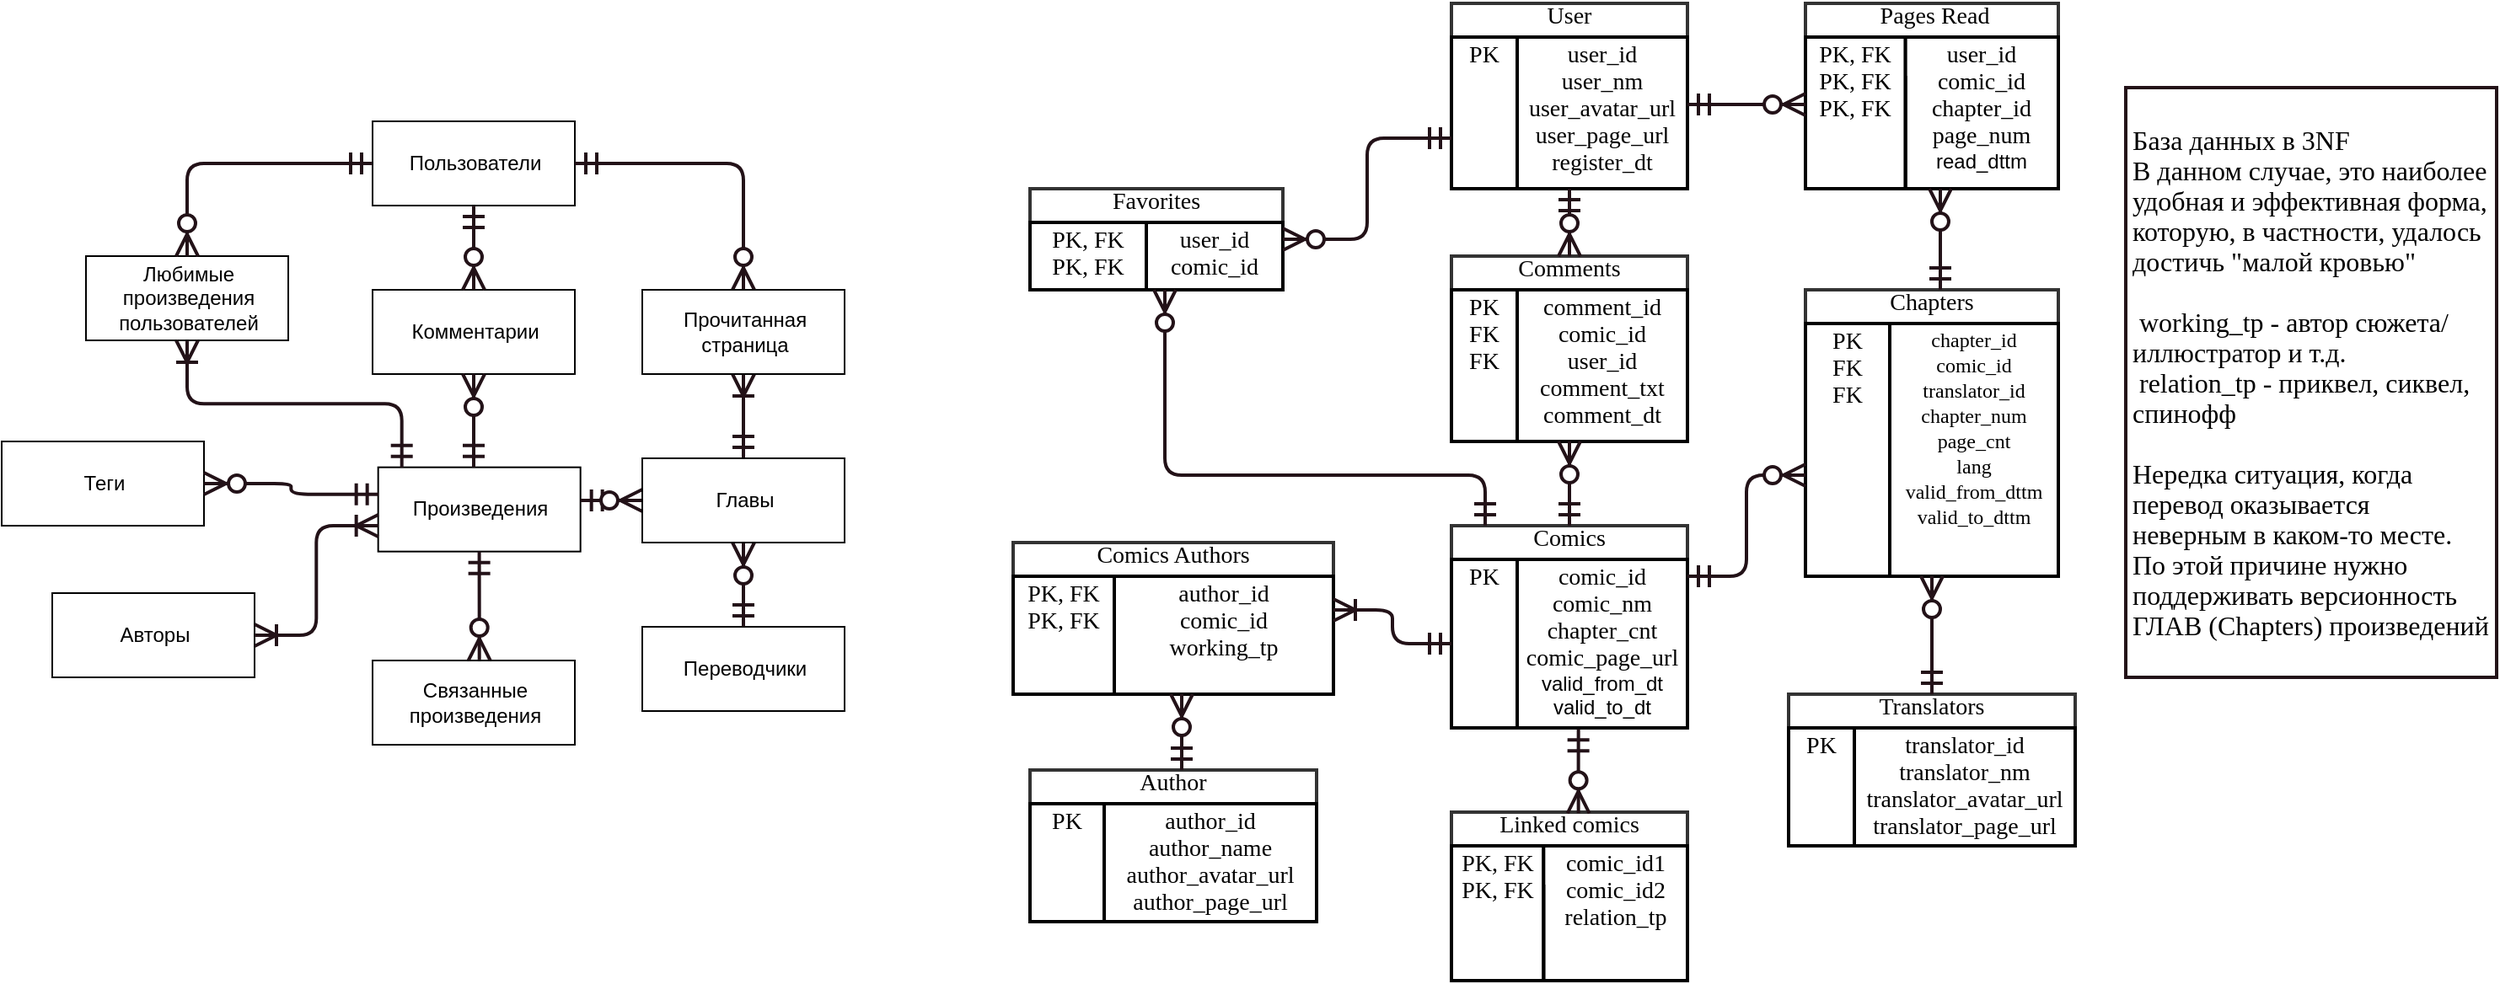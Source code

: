 <mxfile version="14.6.1" type="device"><diagram id="upO_5eK9MUuv22I4tNA9" name="Page-1"><mxGraphModel dx="1108" dy="593" grid="1" gridSize="10" guides="0" tooltips="1" connect="1" arrows="1" fold="1" page="1" pageScale="1" pageWidth="827" pageHeight="1169" background="#FFFFFF" math="0" shadow="0"><root><mxCell id="0"/><mxCell id="2" value="Layer 0" parent="0"/><mxCell id="3" value="&lt;div style='width: 113.0px;height:auto;word-break: break-word;'&gt;&lt;div align=&quot;center&quot;&gt;&lt;span style=&quot;font-size:12px;font-family:Arial;text-decoration:none; line-height: 0;&quot;&gt;&lt;span style=&quot;text-decoration:none; line-height: normal;&quot;&gt;Пользователи&lt;/span&gt;&lt;/span&gt;&lt;/div&gt;&lt;/div&gt;" style="shape=rect;shadow=0;strokeWidth=1;fillColor=#FFFFFF;strokeColor=#000000;opacity=100.0;html=1;nl2Br=0;verticalAlign=middle;align=center;spacingLeft=2.0;spacingRight=0;whiteSpace=wrap;gliffyId=0;" parent="2" vertex="1"><mxGeometry x="380" y="80" width="120" height="50" as="geometry"/></mxCell><mxCell id="4" value="&lt;div style='width: 113.0px;height:auto;word-break: break-word;'&gt;&lt;div align=&quot;center&quot;&gt;&lt;span style=&quot;font-size:12px;font-family:Arial;text-decoration:none; line-height: 0;&quot;&gt;&lt;span style=&quot;text-decoration:none; line-height: normal;&quot;&gt;Переводчики&lt;/span&gt;&lt;/span&gt;&lt;/div&gt;&lt;/div&gt;" style="shape=rect;shadow=0;strokeWidth=1;fillColor=#FFFFFF;strokeColor=#000000;opacity=100.0;html=1;nl2Br=0;verticalAlign=middle;align=center;spacingLeft=2.0;spacingRight=0;whiteSpace=wrap;gliffyId=2;" parent="2" vertex="1"><mxGeometry x="540" y="380" width="120" height="50" as="geometry"/></mxCell><mxCell id="5" value="&lt;div style='width: 113.0px;height:auto;word-break: break-word;'&gt;&lt;div align=&quot;center&quot;&gt;&lt;span style=&quot;font-size:12px;font-family:Arial;text-decoration:none; line-height: 0;&quot;&gt;&lt;span style=&quot;text-decoration:none; line-height: normal;&quot;&gt;Авторы&lt;/span&gt;&lt;/span&gt;&lt;/div&gt;&lt;/div&gt;" style="shape=rect;shadow=0;strokeWidth=1;fillColor=#FFFFFF;strokeColor=#000000;opacity=100.0;html=1;nl2Br=0;verticalAlign=middle;align=center;spacingLeft=2.0;spacingRight=0;whiteSpace=wrap;gliffyId=6;" parent="2" vertex="1"><mxGeometry x="190" y="360" width="120" height="50" as="geometry"/></mxCell><mxCell id="6" value="&lt;div style='width: 113.0px;height:auto;word-break: break-word;'&gt;&lt;div align=&quot;center&quot;&gt;&lt;span style=&quot;font-size:12px;font-family:Arial;text-decoration:none; line-height: 0;&quot;&gt;&lt;span style=&quot;text-decoration:none; line-height: normal;&quot;&gt;Произведения&lt;/span&gt;&lt;/span&gt;&lt;/div&gt;&lt;/div&gt;" style="shape=rect;shadow=0;strokeWidth=1;fillColor=#FFFFFF;strokeColor=#000000;opacity=100.0;html=1;nl2Br=0;verticalAlign=middle;align=center;spacingLeft=2.0;spacingRight=0;whiteSpace=wrap;gliffyId=8;" parent="2" vertex="1"><mxGeometry x="383.333" y="285.333" width="120" height="50" as="geometry"/></mxCell><mxCell id="7" value="&lt;div style='width: 113.0px;height:auto;word-break: break-word;'&gt;&lt;div align=&quot;center&quot;&gt;&lt;span style=&quot;font-size:12px;font-family:Arial;text-decoration:none; line-height: normal;&quot;&gt;Любимые произведения пользователей&lt;/span&gt;&lt;/div&gt;&lt;/div&gt;" style="shape=rect;shadow=0;strokeWidth=1;fillColor=#FFFFFF;strokeColor=#000000;opacity=100.0;html=1;nl2Br=0;verticalAlign=middle;align=center;spacingLeft=2.0;spacingRight=0;whiteSpace=wrap;gliffyId=15;" parent="2" vertex="1"><mxGeometry x="210" y="160" width="120" height="50" as="geometry"/></mxCell><mxCell id="8" style="shape=filledEdge;strokeWidth=2;strokeColor=#231218;fillColor=none;startArrow=ERmandOne;startFill=1;startSize=10;endArrow=ERzeroToMany;endFill=1;endSize=10;rounded=1;gliffyId=18;edgeStyle=orthogonalEdgeStyle;" parent="2" source="3" target="7" edge="1"><mxGeometry width="100" height="100" relative="1" as="geometry"><Array as="points"><mxPoint x="380" y="105"/><mxPoint x="270" y="105"/><mxPoint x="270" y="160"/></Array></mxGeometry></mxCell><mxCell id="9" style="shape=filledEdge;strokeWidth=2;strokeColor=#231218;fillColor=none;startArrow=ERmandOne;startFill=1;startSize=10;endArrow=ERoneToMany;endFill=1;endSize=10;rounded=1;gliffyId=19;edgeStyle=orthogonalEdgeStyle;" parent="2" source="6" target="7" edge="1"><mxGeometry width="100" height="100" relative="1" as="geometry"><Array as="points"><mxPoint x="397.333" y="285.333"/><mxPoint x="397.333" y="247.667"/><mxPoint x="270" y="247.667"/><mxPoint x="270" y="210"/></Array></mxGeometry></mxCell><mxCell id="10" style="shape=filledEdge;strokeWidth=2;strokeColor=#231218;fillColor=none;startArrow=ERoneToMany;startFill=1;startSize=10;endArrow=ERoneToMany;endFill=1;endSize=10;rounded=1;gliffyId=22;edgeStyle=orthogonalEdgeStyle;" parent="2" source="6" target="5" edge="1"><mxGeometry width="100" height="100" relative="1" as="geometry"><Array as="points"><mxPoint x="383.333" y="320"/><mxPoint x="346.667" y="320"/><mxPoint x="346.667" y="385"/><mxPoint x="310" y="385"/></Array></mxGeometry></mxCell><mxCell id="11" style="shape=filledEdge;strokeWidth=2;strokeColor=#231218;fillColor=none;startArrow=ERmandOne;startFill=1;startSize=10;endArrow=ERzeroToMany;endFill=1;endSize=10;rounded=1;gliffyId=23;edgeStyle=orthogonalEdgeStyle;" parent="2" source="4" target="46" edge="1"><mxGeometry width="100" height="100" relative="1" as="geometry"><Array as="points"><mxPoint x="600" y="380"/><mxPoint x="600" y="363.333"/><mxPoint x="600" y="346.667"/><mxPoint x="600" y="330"/></Array></mxGeometry></mxCell><mxCell id="12" value="&lt;div style='width: 113.0px;height:auto;word-break: break-word;'&gt;&lt;div align=&quot;center&quot;&gt;&lt;span style=&quot;font-size:12px;font-family:Arial;text-decoration:none; line-height: normal;&quot;&gt;Связанные произведения&lt;/span&gt;&lt;/div&gt;&lt;/div&gt;" style="shape=rect;shadow=0;strokeWidth=1;fillColor=#FFFFFF;strokeColor=#000000;opacity=100.0;html=1;nl2Br=0;verticalAlign=middle;align=center;spacingLeft=2.0;spacingRight=0;whiteSpace=wrap;gliffyId=27;" parent="2" vertex="1"><mxGeometry x="380" y="400" width="120" height="50" as="geometry"/></mxCell><mxCell id="13" style="shape=filledEdge;strokeWidth=2;strokeColor=#231218;fillColor=none;startArrow=ERmandOne;startFill=1;startSize=10;endArrow=ERzeroToMany;endFill=1;endSize=10;rounded=1;gliffyId=30;edgeStyle=orthogonalEdgeStyle;" parent="2" source="6" target="12" edge="1"><mxGeometry width="100" height="100" relative="1" as="geometry"><Array as="points"><mxPoint x="443.333" y="335.333"/><mxPoint x="443.333" y="356.918"/><mxPoint x="443.333" y="378.502"/><mxPoint x="443.333" y="400.086"/></Array></mxGeometry></mxCell><mxCell id="14" value="&lt;div style='width: 113.0px;height:auto;word-break: break-word;'&gt;&lt;div align=&quot;center&quot;&gt;&lt;span style=&quot;font-size:12px;font-family:Arial;text-decoration:none; line-height: normal;&quot;&gt;Комментарии&lt;/span&gt;&lt;/div&gt;&lt;/div&gt;" style="shape=rect;shadow=0;strokeWidth=1;fillColor=#FFFFFF;strokeColor=#000000;opacity=100.0;html=1;nl2Br=0;verticalAlign=middle;align=center;spacingLeft=2.0;spacingRight=0;whiteSpace=wrap;gliffyId=31;" parent="2" vertex="1"><mxGeometry x="380" y="180" width="120" height="50" as="geometry"/></mxCell><mxCell id="15" style="shape=filledEdge;strokeWidth=2;strokeColor=#231218;fillColor=none;startArrow=ERmandOne;startFill=1;startSize=10;endArrow=ERzeroToMany;endFill=1;endSize=10;rounded=1;gliffyId=34;edgeStyle=orthogonalEdgeStyle;" parent="2" source="6" target="14" edge="1"><mxGeometry width="100" height="100" relative="1" as="geometry"><Array as="points"><mxPoint x="440" y="285.434"/><mxPoint x="440" y="266.956"/><mxPoint x="440" y="248.478"/><mxPoint x="440" y="230"/></Array></mxGeometry></mxCell><mxCell id="16" style="shape=filledEdge;strokeWidth=2;strokeColor=#231218;fillColor=none;startArrow=ERmandOne;startFill=1;startSize=10;endArrow=ERzeroToMany;endFill=1;endSize=10;rounded=1;gliffyId=35;edgeStyle=orthogonalEdgeStyle;" parent="2" source="3" target="14" edge="1"><mxGeometry width="100" height="100" relative="1" as="geometry"><Array as="points"><mxPoint x="440" y="130"/><mxPoint x="440" y="146.667"/><mxPoint x="440" y="163.333"/><mxPoint x="440" y="180"/></Array></mxGeometry></mxCell><mxCell id="17" style="shape=filledEdge;strokeWidth=2;strokeColor=#231218;fillColor=none;startArrow=ERmandOne;startFill=1;startSize=10;endArrow=ERzeroToMany;endFill=1;endSize=10;rounded=1;gliffyId=44;edgeStyle=orthogonalEdgeStyle;" parent="2" source="3" target="45" edge="1"><mxGeometry width="265" height="131" relative="1" as="geometry"><Array as="points"><mxPoint x="500" y="105"/><mxPoint x="600" y="105"/><mxPoint x="600" y="180"/></Array></mxGeometry></mxCell><mxCell id="18" style="shape=filledEdge;strokeWidth=2;strokeColor=#231218;fillColor=none;startArrow=ERmandOne;startFill=1;startSize=10;endArrow=ERzeroToMany;endFill=1;endSize=10;rounded=1;gliffyId=45;edgeStyle=orthogonalEdgeStyle;" parent="2" source="6" target="46" edge="1"><mxGeometry width="263" height="14" relative="1" as="geometry"><Array as="points"><mxPoint x="502.947" y="305"/><mxPoint x="515.298" y="305"/><mxPoint x="527.649" y="305"/><mxPoint x="540" y="305"/></Array></mxGeometry></mxCell><mxCell id="19" value="&lt;div style='width: 147.0px;height:auto;word-break: break-word;'&gt;&lt;div align=&quot;center&quot;&gt;&lt;span style=&quot;font-size:14px;font-family:Times; line-height: normal;&quot;&gt;Favorites&lt;/span&gt;&lt;/div&gt;&lt;/div&gt;" style="swimlane;collapsible=0;fontStyle=0;childLayout=stackLayout;resizeParent=1;resizeParentMax=0;strokeWidth=2;shadow=0;fillColor=#ffffff;strokeColor=#333333;startSize=20.0;whiteSpace=wrap;html=1;nl2Br=0;verticalAlign=middle;align=center;spacingLeft=0.0;spacingRight=0;spacingTop=-4.0;spacingBottom=3;whiteSpace=wrap;gliffyId=102;" parent="2" vertex="1"><mxGeometry x="770" y="120" width="150" height="60" as="geometry"/></mxCell><mxCell id="20" value="&lt;div style='width: 66.0px;height:auto;word-break: break-word;'&gt;&lt;div align=&quot;center&quot;&gt;&lt;span style=&quot;font-size:14px;font-family:Times;text-decoration:none; line-height: 0;&quot;&gt;&lt;span style=&quot;text-decoration:none; line-height: normal;&quot;&gt;PK, FK&lt;/span&gt;&lt;/span&gt;&lt;/div&gt;&lt;div align=&quot;center&quot;&gt;&lt;span style=&quot;font-size:14px;font-family:Times;text-decoration:none; line-height: 0;&quot;&gt;&lt;span style=&quot;text-decoration:none; line-height: normal;&quot;&gt;PK, FK&lt;/span&gt;&lt;/span&gt;&lt;/div&gt;&lt;/div&gt;" style="swimlane;collapsible=0;swimlaneLine=0;strokeWidth=2;shadow=0;fillColor=#ffffff;strokeColor=#000000;whiteSpace=wrap;html=1;fontStyle=0;verticalAlign=top;align=center;spacingLeft=0.0;spacingRight=0;spacingTop=-4.0;spacingBottom=3;whiteSpace=wrap;gliffyId=105;" parent="19" vertex="1"><mxGeometry y="20" width="69" height="40" as="geometry"/></mxCell><mxCell id="21" value="&lt;div style='width: 78.0px;height:auto;word-break: break-word;'&gt;&lt;div align=&quot;center&quot;&gt;&lt;span style=&quot;font-size:14px;font-family:Times; line-height: normal;&quot;&gt;user_id&lt;br /&gt;&lt;/span&gt;&lt;/div&gt;&lt;div align=&quot;center&quot;&gt;&lt;span style=&quot;font-size:14px;font-family:Times; line-height: normal;&quot;&gt;comic_id&lt;/span&gt;&lt;/div&gt;&lt;/div&gt;" style="swimlane;collapsible=0;swimlaneLine=0;strokeWidth=2;shadow=0;fillColor=#ffffff;strokeColor=#000000;whiteSpace=wrap;html=1;fontStyle=0;verticalAlign=top;align=center;spacingLeft=0.0;spacingRight=0;spacingTop=-4.0;spacingBottom=3;whiteSpace=wrap;gliffyId=107;" parent="19" vertex="1"><mxGeometry x="69" y="20" width="81" height="40" as="geometry"/></mxCell><mxCell id="22" value="&lt;div style='width: 147.0px;height:auto;word-break: break-word;'&gt;&lt;div align=&quot;center&quot;&gt;&lt;span style=&quot;font-size:14px;font-family:Times;text-decoration:none; line-height: normal;&quot;&gt;&amp;nbsp;Pages Read&lt;/span&gt;&lt;/div&gt;&lt;/div&gt;" style="swimlane;collapsible=0;fontStyle=0;childLayout=stackLayout;resizeParent=1;resizeParentMax=0;strokeWidth=2;shadow=0;fillColor=#ffffff;strokeColor=#333333;startSize=20.0;whiteSpace=wrap;html=1;nl2Br=0;verticalAlign=middle;align=center;spacingLeft=0.0;spacingRight=0;spacingTop=-4.0;spacingBottom=3;whiteSpace=wrap;gliffyId=109;" parent="2" vertex="1"><mxGeometry x="1230" y="10" width="150.0" height="110" as="geometry"/></mxCell><mxCell id="23" value="&lt;div style='width: 56.333px;height:auto;word-break: break-word;'&gt;&lt;div align=&quot;center&quot;&gt;&lt;span style=&quot;font-size:14px;font-family:Times; line-height: normal;&quot;&gt;PK, FK&lt;/span&gt;&lt;/div&gt;&lt;div align=&quot;center&quot;&gt;&lt;span style=&quot;font-size:14px;font-family:Times;text-decoration:none; line-height: normal;&quot;&gt;PK, FK&lt;/span&gt;&lt;/div&gt;&lt;div align=&quot;center&quot;&gt;&lt;span style=&quot;font-size:14px;font-family:Times; line-height: normal;&quot;&gt;PK, FK&lt;/span&gt;&lt;/div&gt;&lt;/div&gt;" style="swimlane;collapsible=0;swimlaneLine=0;strokeWidth=2;shadow=0;fillColor=#ffffff;strokeColor=#000000;whiteSpace=wrap;html=1;fontStyle=0;verticalAlign=top;align=center;spacingLeft=0.0;spacingRight=0;spacingTop=-4.0;spacingBottom=3;whiteSpace=wrap;gliffyId=112;" parent="22" vertex="1"><mxGeometry y="20" width="59.333" height="90" as="geometry"/></mxCell><mxCell id="24" value="&lt;div style=&quot;width: 87.667px ; height: auto ; word-break: break-word&quot;&gt;&lt;div align=&quot;center&quot;&gt;&lt;span style=&quot;font-size: 14px ; font-family: &amp;#34;times&amp;#34; ; line-height: normal&quot;&gt;user_id&lt;br&gt;comic_id&lt;/span&gt;&lt;/div&gt;&lt;div align=&quot;center&quot;&gt;&lt;span style=&quot;font-size: 14px ; font-family: &amp;#34;times&amp;#34; ; line-height: normal&quot;&gt;chapter_id&lt;/span&gt;&lt;/div&gt;&lt;div align=&quot;center&quot;&gt;&lt;span style=&quot;font-size: 14px ; font-family: &amp;#34;times&amp;#34; ; line-height: normal&quot;&gt;page_num&lt;/span&gt;&lt;/div&gt;&lt;div align=&quot;center&quot;&gt;&lt;span style=&quot;line-height: normal&quot;&gt;read_dttm&lt;/span&gt;&lt;/div&gt;&lt;/div&gt;" style="swimlane;collapsible=0;swimlaneLine=0;strokeWidth=2;shadow=0;fillColor=#ffffff;strokeColor=#000000;whiteSpace=wrap;html=1;fontStyle=0;verticalAlign=top;align=center;spacingLeft=0.0;spacingRight=0;spacingTop=-4.0;spacingBottom=3;whiteSpace=wrap;gliffyId=114;" parent="22" vertex="1"><mxGeometry x="59.333" y="20" width="90.667" height="90" as="geometry"/></mxCell><mxCell id="25" value="&lt;div style='width: 137.0px;height:auto;word-break: break-word;'&gt;&lt;div align=&quot;center&quot;&gt;&lt;span style=&quot;font-size:14px;font-family:Times; line-height: normal;&quot;&gt;Comments&lt;/span&gt;&lt;/div&gt;&lt;/div&gt;" style="swimlane;collapsible=0;fontStyle=0;childLayout=stackLayout;resizeParent=1;resizeParentMax=0;strokeWidth=2;shadow=0;fillColor=#ffffff;strokeColor=#333333;startSize=20.0;whiteSpace=wrap;html=1;nl2Br=0;verticalAlign=middle;align=center;spacingLeft=0.0;spacingRight=0;spacingTop=-4.0;spacingBottom=3;whiteSpace=wrap;gliffyId=116;" parent="2" vertex="1"><mxGeometry x="1020" y="160" width="140" height="110" as="geometry"/></mxCell><mxCell id="26" value="&lt;div style='width: 36.0px;height:auto;word-break: break-word;'&gt;&lt;div align=&quot;center&quot;&gt;&lt;span style=&quot;font-size:14px;font-family:Times; line-height: normal;&quot;&gt;PK&lt;/span&gt;&lt;/div&gt;&lt;div align=&quot;center&quot;&gt;&lt;span style=&quot;font-size:14px;font-family:Times; line-height: normal;&quot;&gt;FK&lt;/span&gt;&lt;/div&gt;&lt;div align=&quot;center&quot;&gt;&lt;span style=&quot;font-size:14px;font-family:Times; line-height: normal;&quot;&gt;FK&lt;/span&gt;&lt;/div&gt;&lt;div align=&quot;center&quot;&gt;&lt;span style=&quot;font-size:14px;font-family:Times;text-decoration:none; line-height: normal;&quot;&gt;&amp;nbsp;&lt;/span&gt;&lt;/div&gt;&lt;div align=&quot;center&quot;&gt;&lt;span style=&quot;font-size:14px;font-family:Times;text-decoration:none; line-height: normal;&quot;&gt;&amp;nbsp;&lt;/span&gt;&lt;/div&gt;&lt;div align=&quot;center&quot;&gt;&lt;span style=&quot;font-size:14px;font-family:Times;text-decoration:none; line-height: normal;&quot;&gt;&amp;nbsp;&lt;/span&gt;&lt;/div&gt;&lt;/div&gt;" style="swimlane;collapsible=0;swimlaneLine=0;strokeWidth=2;shadow=0;fillColor=#ffffff;strokeColor=#000000;whiteSpace=wrap;html=1;fontStyle=0;verticalAlign=top;align=center;spacingLeft=0.0;spacingRight=0;spacingTop=-4.0;spacingBottom=3;whiteSpace=wrap;gliffyId=119;" parent="25" vertex="1"><mxGeometry y="20" width="39" height="90" as="geometry"/></mxCell><mxCell id="27" value="&lt;div style='width: 98.0px;height:auto;word-break: break-word;'&gt;&lt;div align=&quot;center&quot;&gt;&lt;span style=&quot;font-size:14px;font-family:Times; line-height: normal;&quot;&gt;comment_id&lt;br /&gt;comic_id&lt;br /&gt;user_id&lt;/span&gt;&lt;/div&gt;&lt;div align=&quot;center&quot;&gt;&lt;span style=&quot;font-size:14px;font-family:Times; line-height: normal;&quot;&gt;comment_txt&lt;/span&gt;&lt;/div&gt;&lt;div align=&quot;center&quot;&gt;&lt;span style=&quot;font-size:14px;font-family:Times; line-height: normal;&quot;&gt;comment_dt&lt;/span&gt;&lt;/div&gt;&lt;/div&gt;" style="swimlane;collapsible=0;swimlaneLine=0;strokeWidth=2;shadow=0;fillColor=#ffffff;strokeColor=#000000;whiteSpace=wrap;html=1;fontStyle=0;verticalAlign=top;align=center;spacingLeft=0.0;spacingRight=0;spacingTop=-4.0;spacingBottom=3;whiteSpace=wrap;gliffyId=121;" parent="25" vertex="1"><mxGeometry x="39" y="20" width="101" height="90" as="geometry"/></mxCell><mxCell id="28" style="shape=filledEdge;strokeWidth=2;strokeColor=#231218;fillColor=none;startArrow=ERoneToMany;startFill=1;startSize=10;endArrow=ERmandOne;endFill=1;endSize=10;rounded=1;gliffyId=196;edgeStyle=orthogonalEdgeStyle;" parent="2" source="45" target="46" edge="1"><mxGeometry width="9.333" height="60" relative="1" as="geometry"><Array as="points"><mxPoint x="600" y="230"/><mxPoint x="600" y="246.667"/><mxPoint x="600" y="263.333"/><mxPoint x="600" y="280"/></Array></mxGeometry></mxCell><mxCell id="29" value="&lt;div style='width: 137.0px;height:auto;word-break: break-word;'&gt;&lt;div align=&quot;center&quot;&gt;&lt;span style=&quot;font-size:14px;font-family:Times; line-height: normal;&quot;&gt;Comics&lt;/span&gt;&lt;/div&gt;&lt;/div&gt;" style="swimlane;collapsible=0;fontStyle=0;childLayout=stackLayout;resizeParent=1;resizeParentMax=0;strokeWidth=2;shadow=0;fillColor=#ffffff;strokeColor=#333333;startSize=20.0;whiteSpace=wrap;html=1;nl2Br=0;verticalAlign=middle;align=center;spacingLeft=0.0;spacingRight=0;spacingTop=-4.0;spacingBottom=3;whiteSpace=wrap;gliffyId=123;" parent="2" vertex="1"><mxGeometry x="1020" y="320" width="140" height="120" as="geometry"/></mxCell><mxCell id="30" value="&lt;div style='width: 36.0px;height:auto;word-break: break-word;'&gt;&lt;div align=&quot;center&quot;&gt;&lt;span style=&quot;font-size:14px;font-family:Times; line-height: normal;&quot;&gt;PK&lt;/span&gt;&lt;/div&gt;&lt;/div&gt;" style="swimlane;collapsible=0;swimlaneLine=0;strokeWidth=2;shadow=0;fillColor=#ffffff;strokeColor=#000000;whiteSpace=wrap;html=1;fontStyle=0;verticalAlign=top;align=center;spacingLeft=0.0;spacingRight=0;spacingTop=-4.0;spacingBottom=3;whiteSpace=wrap;gliffyId=126;" parent="29" vertex="1"><mxGeometry y="20" width="39" height="100" as="geometry"/></mxCell><mxCell id="31" value="&lt;div style='width: 98.0px;height:auto;word-break: break-word;'&gt;&lt;div align=&quot;center&quot;&gt;&lt;span style=&quot;font-size:14px;font-family:Times; line-height: normal;&quot;&gt;comic_id&lt;br /&gt;&lt;/span&gt;&lt;/div&gt;&lt;div align=&quot;center&quot;&gt;&lt;span style=&quot;font-size:14px;font-family:Times; line-height: normal;&quot;&gt;comic_nm&lt;/span&gt;&lt;/div&gt;&lt;div align=&quot;center&quot;&gt;&lt;span style=&quot;font-size:14px;font-family:Times; line-height: normal;&quot;&gt;chapter_cnt&lt;/span&gt;&lt;/div&gt;&lt;div align=&quot;center&quot;&gt;&lt;span style=&quot;font-size:14px;font-family:Times; line-height: normal;&quot;&gt;comic_page_url&lt;/span&gt;&lt;/div&gt;&lt;div align=&quot;center&quot;&gt;&lt;span style=&quot; line-height: normal;&quot;&gt;valid_from_dt&lt;/span&gt;&lt;/div&gt;&lt;div align=&quot;center&quot;&gt;&lt;span style=&quot; line-height: normal;&quot;&gt;valid_to_dt&lt;/span&gt;&lt;/div&gt;&lt;div align=&quot;center&quot;&gt;&lt;/div&gt;&lt;/div&gt;" style="swimlane;collapsible=0;swimlaneLine=0;strokeWidth=2;shadow=0;fillColor=#ffffff;strokeColor=#000000;whiteSpace=wrap;html=1;fontStyle=0;verticalAlign=top;align=center;spacingLeft=0.0;spacingRight=0;spacingTop=-4.0;spacingBottom=3;whiteSpace=wrap;gliffyId=128;" parent="29" vertex="1"><mxGeometry x="39" y="20" width="101" height="100" as="geometry"/></mxCell><mxCell id="32" value="&lt;div style='width: 137.0px;height:auto;word-break: break-word;'&gt;&lt;div align=&quot;center&quot;&gt;&lt;span style=&quot;font-size:14px;font-family:Times; line-height: normal;&quot;&gt;User&lt;/span&gt;&lt;/div&gt;&lt;/div&gt;" style="swimlane;collapsible=0;fontStyle=0;childLayout=stackLayout;resizeParent=1;resizeParentMax=0;strokeWidth=2;shadow=0;fillColor=#ffffff;strokeColor=#333333;startSize=20.0;whiteSpace=wrap;html=1;nl2Br=0;verticalAlign=middle;align=center;spacingLeft=0.0;spacingRight=0;spacingTop=-4.0;spacingBottom=3;whiteSpace=wrap;gliffyId=130;" parent="2" vertex="1"><mxGeometry x="1020" y="10" width="140" height="110" as="geometry"/></mxCell><mxCell id="33" value="&lt;div style='width: 36.0px;height:auto;word-break: break-word;'&gt;&lt;div align=&quot;center&quot;&gt;&lt;span style=&quot;font-size:14px;font-family:Times; line-height: normal;&quot;&gt;PK&lt;/span&gt;&lt;/div&gt;&lt;div align=&quot;center&quot;&gt;&lt;span style=&quot;font-size:14px;font-family:Times;text-decoration:none; line-height: normal;&quot;&gt;&amp;nbsp;&lt;/span&gt;&lt;/div&gt;&lt;div align=&quot;center&quot;&gt;&lt;span style=&quot;font-size:14px;font-family:Times;text-decoration:none; line-height: normal;&quot;&gt;&amp;nbsp;&lt;/span&gt;&lt;/div&gt;&lt;/div&gt;" style="swimlane;collapsible=0;swimlaneLine=0;strokeWidth=2;shadow=0;fillColor=#ffffff;strokeColor=#000000;whiteSpace=wrap;html=1;fontStyle=0;verticalAlign=top;align=center;spacingLeft=0.0;spacingRight=0;spacingTop=-4.0;spacingBottom=3;whiteSpace=wrap;gliffyId=133;" parent="32" vertex="1"><mxGeometry y="20" width="39" height="90" as="geometry"/></mxCell><mxCell id="34" value="&lt;div style='width: 98.0px;height:auto;word-break: break-word;'&gt;&lt;div align=&quot;center&quot;&gt;&lt;span style=&quot;font-size:14px;font-family:Times; line-height: normal;&quot;&gt;user_id&lt;br /&gt;user_nm&lt;/span&gt;&lt;/div&gt;&lt;div align=&quot;center&quot;&gt;&lt;span style=&quot;font-size:14px;font-family:Times; line-height: normal;&quot;&gt;user_avatar_url&lt;/span&gt;&lt;/div&gt;&lt;div align=&quot;center&quot;&gt;&lt;span style=&quot;font-size:14px;font-family:Times; line-height: normal;&quot;&gt;user_page_url&lt;/span&gt;&lt;/div&gt;&lt;div align=&quot;center&quot;&gt;&lt;span style=&quot;font-size:14px;font-family:Times; line-height: normal;&quot;&gt;register_dt&lt;/span&gt;&lt;/div&gt;&lt;/div&gt;" style="swimlane;collapsible=0;swimlaneLine=0;strokeWidth=2;shadow=0;fillColor=#ffffff;strokeColor=#000000;whiteSpace=wrap;html=1;fontStyle=0;verticalAlign=top;align=center;spacingLeft=0.0;spacingRight=0;spacingTop=-4.0;spacingBottom=3;whiteSpace=wrap;gliffyId=135;" parent="32" vertex="1"><mxGeometry x="39" y="20" width="101" height="90" as="geometry"/></mxCell><mxCell id="35" value="&lt;div style='width: 167.0px;height:auto;word-break: break-word;'&gt;&lt;div align=&quot;center&quot;&gt;&lt;span style=&quot;font-size:14px;font-family:Times; line-height: normal;&quot;&gt;Translators&lt;/span&gt;&lt;/div&gt;&lt;/div&gt;" style="swimlane;collapsible=0;fontStyle=0;childLayout=stackLayout;resizeParent=1;resizeParentMax=0;strokeWidth=2;shadow=0;fillColor=#ffffff;strokeColor=#333333;startSize=20.0;whiteSpace=wrap;html=1;nl2Br=0;verticalAlign=middle;align=center;spacingLeft=0.0;spacingRight=0;spacingTop=-4.0;spacingBottom=3;whiteSpace=wrap;gliffyId=137;" parent="2" vertex="1"><mxGeometry x="1220" y="420" width="170" height="90" as="geometry"/></mxCell><mxCell id="36" value="&lt;div style='width: 36.0px;height:auto;word-break: break-word;'&gt;&lt;div align=&quot;center&quot;&gt;&lt;span style=&quot;font-size:14px;font-family:Times; line-height: normal;&quot;&gt;PK&lt;/span&gt;&lt;/div&gt;&lt;div align=&quot;center&quot;&gt;&lt;span style=&quot;font-size:14px;font-family:Times;text-decoration:none; line-height: normal;&quot;&gt;&amp;nbsp;&lt;/span&gt;&lt;/div&gt;&lt;/div&gt;" style="swimlane;collapsible=0;swimlaneLine=0;strokeWidth=2;shadow=0;fillColor=#ffffff;strokeColor=#000000;whiteSpace=wrap;html=1;fontStyle=0;verticalAlign=top;align=center;spacingLeft=0.0;spacingRight=0;spacingTop=-4.0;spacingBottom=3;whiteSpace=wrap;gliffyId=140;" parent="35" vertex="1"><mxGeometry y="20" width="39" height="70" as="geometry"/></mxCell><mxCell id="37" value="&lt;div style='width: 128.0px;height:auto;word-break: break-word;'&gt;&lt;div align=&quot;center&quot;&gt;&lt;span style=&quot;font-size:14px;font-family:Times; line-height: normal;&quot;&gt;translator_id&lt;br /&gt;translator_nm&lt;/span&gt;&lt;/div&gt;&lt;div align=&quot;center&quot;&gt;&lt;span style=&quot;font-size:14px;font-family:Times; line-height: normal;&quot;&gt;translator_avatar_url&lt;/span&gt;&lt;/div&gt;&lt;div align=&quot;center&quot;&gt;&lt;span style=&quot;font-size:14px;font-family:Times; line-height: normal;&quot;&gt;translator_page_url&lt;/span&gt;&lt;/div&gt;&lt;div align=&quot;center&quot;&gt;&lt;span style=&quot;font-size:14px;font-family:Times;text-decoration:none; line-height: normal;&quot;&gt;&amp;nbsp;&lt;/span&gt;&lt;/div&gt;&lt;/div&gt;" style="swimlane;collapsible=0;swimlaneLine=0;strokeWidth=2;shadow=0;fillColor=#ffffff;strokeColor=#000000;whiteSpace=wrap;html=1;fontStyle=0;verticalAlign=top;align=center;spacingLeft=0.0;spacingRight=0;spacingTop=-4.0;spacingBottom=3;whiteSpace=wrap;gliffyId=142;startSize=10;" parent="35" vertex="1"><mxGeometry x="39" y="20" width="131" height="70" as="geometry"/></mxCell><mxCell id="38" value="&lt;div style='width: 212.368px;height:auto;word-break: break-word;'&gt;&lt;div align=&quot;left&quot;&gt;&lt;span style=&quot;font-size:16px;font-family:Times;text-decoration:none; line-height: 0;&quot;&gt;&lt;span style=&quot;text-decoration:none; line-height: normal;&quot;&gt;База данных в 3NF&lt;/span&gt;&lt;/span&gt;&lt;/div&gt;&lt;div align=&quot;left&quot;&gt;&lt;span style=&quot;font-size:16px;font-family:Times;text-decoration:none; line-height: 0;&quot;&gt;&lt;span style=&quot;text-decoration:none; line-height: normal;&quot;&gt;В данном случае, это наиболее удобная и эффективная форма, которую, в частности, удалось достичь &amp;#34;малой кровью&amp;#34;&lt;/span&gt;&lt;/span&gt;&lt;/div&gt;&lt;div align=&quot;left&quot;&gt;&lt;span style=&quot;font-size:16px;font-family:Times;text-decoration:none; line-height: 0;&quot;&gt;&lt;span style=&quot;text-decoration:none; line-height: normal;&quot;&gt;&amp;nbsp;&lt;/span&gt;&lt;/span&gt;&lt;/div&gt;&lt;div align=&quot;left&quot;&gt;&lt;span style=&quot;font-size:16px;font-family:Times;text-decoration:none; line-height: 0;&quot;&gt;&lt;span style=&quot;text-decoration:none; line-height: normal;&quot;&gt;&amp;nbsp;working_tp - автор сюжета/иллюстратор и т.д.&lt;/span&gt;&lt;/span&gt;&lt;/div&gt;&lt;div align=&quot;left&quot;&gt;&lt;span style=&quot;font-size:16px;font-family:Times;text-decoration:none; line-height: 0;&quot;&gt;&lt;span style=&quot;text-decoration:none; line-height: normal;&quot;&gt;&amp;nbsp;relation_tp - приквел, сиквел, спинофф&lt;/span&gt;&lt;/span&gt;&lt;/div&gt;&lt;div align=&quot;left&quot;&gt;&lt;span style=&quot;font-size:16px;font-family:Times;text-decoration:none; line-height: 0;&quot;&gt;&lt;span style=&quot;text-decoration:none; line-height: normal;&quot;&gt;&amp;nbsp;&lt;/span&gt;&lt;/span&gt;&lt;/div&gt;&lt;div align=&quot;left&quot;&gt;&lt;span style=&quot;font-size:16px;font-family:Times; line-height: 0;&quot;&gt;&lt;span style=&quot; line-height: normal;&quot;&gt;Нередка ситуация, когда перевод оказывается неверным в каком-то месте. По этой причине нужно поддерживать версионность ГЛАВ (Chapters) произведений&lt;/span&gt;&lt;/span&gt;&lt;/div&gt;&lt;/div&gt;" style="shape=rect;shadow=0;strokeWidth=2;fillColor=#ffffff;strokeColor=#231218;opacity=100.0;html=1;nl2Br=0;verticalAlign=middle;align=left;spacingLeft=2.316;spacingRight=0;whiteSpace=wrap;gliffyId=275;" parent="2" vertex="1"><mxGeometry x="1420" y="60" width="220" height="350" as="geometry"/></mxCell><mxCell id="39" value="&lt;div style='width: 167.0px;height:auto;word-break: break-word;'&gt;&lt;div align=&quot;center&quot;&gt;&lt;span style=&quot;font-size:14px;font-family:Times; line-height: normal;&quot;&gt;Author&lt;/span&gt;&lt;/div&gt;&lt;/div&gt;" style="swimlane;collapsible=0;fontStyle=0;childLayout=stackLayout;resizeParent=1;resizeParentMax=0;strokeWidth=2;shadow=0;fillColor=#ffffff;strokeColor=#333333;startSize=20.0;whiteSpace=wrap;html=1;nl2Br=0;verticalAlign=middle;align=center;spacingLeft=0.0;spacingRight=0;spacingTop=-4.0;spacingBottom=3;whiteSpace=wrap;gliffyId=144;" parent="2" vertex="1"><mxGeometry x="770" y="465" width="170" height="90" as="geometry"/></mxCell><mxCell id="40" value="&lt;div style='width: 41.0px;height:auto;word-break: break-word;'&gt;&lt;div align=&quot;center&quot;&gt;&lt;span style=&quot;font-size:14px;font-family:Times; line-height: normal;&quot;&gt;PK&lt;/span&gt;&lt;/div&gt;&lt;/div&gt;" style="swimlane;collapsible=0;swimlaneLine=0;strokeWidth=2;shadow=0;fillColor=#ffffff;strokeColor=#000000;whiteSpace=wrap;html=1;fontStyle=0;verticalAlign=top;align=center;spacingLeft=0.0;spacingRight=0;spacingTop=-4.0;spacingBottom=3;whiteSpace=wrap;gliffyId=147;" parent="39" vertex="1"><mxGeometry y="20" width="44" height="70" as="geometry"/></mxCell><mxCell id="41" value="&lt;div style='width: 123.0px;height:auto;word-break: break-word;'&gt;&lt;div align=&quot;center&quot;&gt;&lt;span style=&quot;font-size:14px;font-family:Times; line-height: normal;&quot;&gt;author_id&lt;br /&gt;author_name&lt;/span&gt;&lt;/div&gt;&lt;div align=&quot;center&quot;&gt;&lt;span style=&quot;font-size:14px;font-family:Times; line-height: normal;&quot;&gt;author_avatar_url&lt;/span&gt;&lt;/div&gt;&lt;div align=&quot;center&quot;&gt;&lt;span style=&quot;font-size:14px;font-family:Times; line-height: normal;&quot;&gt;author_page_url&lt;/span&gt;&lt;/div&gt;&lt;/div&gt;" style="swimlane;collapsible=0;swimlaneLine=0;strokeWidth=2;shadow=0;fillColor=#ffffff;strokeColor=#000000;whiteSpace=wrap;html=1;fontStyle=0;verticalAlign=top;align=center;spacingLeft=0.0;spacingRight=0;spacingTop=-4.0;spacingBottom=3;whiteSpace=wrap;gliffyId=149;" parent="39" vertex="1"><mxGeometry x="44" y="20" width="126" height="70" as="geometry"/></mxCell><mxCell id="42" value="&lt;div style='width: 137.0px;height:auto;word-break: break-word;'&gt;&lt;div align=&quot;center&quot;&gt;&lt;span style=&quot;font-size:14px;font-family:Times; line-height: normal;&quot;&gt;Linked comics&lt;/span&gt;&lt;/div&gt;&lt;/div&gt;" style="swimlane;collapsible=0;fontStyle=0;childLayout=stackLayout;resizeParent=1;resizeParentMax=0;strokeWidth=2;shadow=0;fillColor=#ffffff;strokeColor=#333333;startSize=20.0;whiteSpace=wrap;html=1;nl2Br=0;verticalAlign=middle;align=center;spacingLeft=0.0;spacingRight=0;spacingTop=-4.0;spacingBottom=3;whiteSpace=wrap;gliffyId=158;" parent="2" vertex="1"><mxGeometry x="1020" y="490" width="140" height="100" as="geometry"/></mxCell><mxCell id="43" value="&lt;div style='width: 51.667px;height:auto;word-break: break-word;'&gt;&lt;div align=&quot;center&quot;&gt;&lt;span style=&quot;font-size:14px;font-family:Times; line-height: normal;&quot;&gt;PK, FK&lt;/span&gt;&lt;/div&gt;&lt;div align=&quot;center&quot;&gt;&lt;span style=&quot;font-size:14px;font-family:Times;text-decoration:none; line-height: 0;&quot;&gt;&lt;span style=&quot;text-decoration:none; line-height: normal;&quot;&gt;PK, FK&lt;/span&gt;&lt;/span&gt;&lt;/div&gt;&lt;/div&gt;" style="swimlane;collapsible=0;swimlaneLine=0;strokeWidth=2;shadow=0;fillColor=#ffffff;strokeColor=#000000;whiteSpace=wrap;html=1;fontStyle=0;verticalAlign=top;align=center;spacingLeft=0.0;spacingRight=0;spacingTop=-4.0;spacingBottom=3;whiteSpace=wrap;gliffyId=161;" parent="42" vertex="1"><mxGeometry y="20" width="54.667" height="80" as="geometry"/></mxCell><mxCell id="44" value="&lt;div style='width: 82.333px;height:auto;word-break: break-word;'&gt;&lt;div align=&quot;center&quot;&gt;&lt;span style=&quot;font-family:Times; line-height: 0;&quot;&gt;&lt;span style=&quot;font-size:14px; line-height: normal;&quot;&gt;comic_id1&lt;/span&gt;&lt;/span&gt;&lt;/div&gt;&lt;div align=&quot;center&quot;&gt;&lt;span style=&quot;font-family:Times; line-height: 0;&quot;&gt;&lt;span style=&quot;font-size:14px; line-height: normal;&quot;&gt;comic_id2&lt;/span&gt;&lt;/span&gt;&lt;/div&gt;&lt;div align=&quot;center&quot;&gt;&lt;span style=&quot;font-family:Times; line-height: 0;&quot;&gt;&lt;span style=&quot;font-size:14px; line-height: normal;&quot;&gt;relation_tp&lt;/span&gt;&lt;/span&gt;&lt;/div&gt;&lt;/div&gt;" style="swimlane;collapsible=0;swimlaneLine=0;strokeWidth=2;shadow=0;fillColor=#ffffff;strokeColor=#000000;whiteSpace=wrap;html=1;fontStyle=0;verticalAlign=top;align=center;spacingLeft=0.0;spacingRight=0;spacingTop=-4.0;spacingBottom=3;whiteSpace=wrap;gliffyId=163;" parent="42" vertex="1"><mxGeometry x="54.667" y="20" width="85.333" height="80" as="geometry"/></mxCell><mxCell id="45" value="&lt;div style='width: 113.0px;height:auto;word-break: break-word;'&gt;&lt;div align=&quot;center&quot;&gt;&lt;span style=&quot;font-size:12px;font-family:Arial;text-decoration:none; line-height: normal;&quot;&gt;Прочитанная страница&lt;/span&gt;&lt;/div&gt;&lt;/div&gt;" style="shape=rect;shadow=0;strokeWidth=1;fillColor=#FFFFFF;strokeColor=#000000;opacity=100.0;html=1;nl2Br=0;verticalAlign=middle;align=center;spacingLeft=2.0;spacingRight=0;whiteSpace=wrap;gliffyId=192;" parent="2" vertex="1"><mxGeometry x="540" y="180" width="120" height="50" as="geometry"/></mxCell><mxCell id="46" value="&lt;div style='width: 113.0px;height:auto;word-break: break-word;'&gt;&lt;div align=&quot;center&quot;&gt;&lt;span style=&quot;font-size:12px;font-family:Arial;text-decoration:none; line-height: normal;&quot;&gt;Главы&lt;/span&gt;&lt;/div&gt;&lt;/div&gt;" style="shape=rect;shadow=0;strokeWidth=1;fillColor=#FFFFFF;strokeColor=#000000;opacity=100.0;html=1;nl2Br=0;verticalAlign=middle;align=center;spacingLeft=2.0;spacingRight=0;whiteSpace=wrap;gliffyId=194;" parent="2" vertex="1"><mxGeometry x="540" y="280" width="120" height="50" as="geometry"/></mxCell><mxCell id="47" value="&lt;div style='width: 147.0px;height:auto;word-break: break-word;'&gt;&lt;div align=&quot;center&quot;&gt;&lt;span style=&quot;font-size:14px;font-family:Times; line-height: normal;&quot;&gt;Chapters&lt;/span&gt;&lt;/div&gt;&lt;/div&gt;" style="swimlane;collapsible=0;fontStyle=0;childLayout=stackLayout;resizeParent=1;resizeParentMax=0;strokeWidth=2;shadow=0;fillColor=#ffffff;strokeColor=#333333;startSize=20.0;whiteSpace=wrap;html=1;nl2Br=0;verticalAlign=middle;align=center;spacingLeft=0.0;spacingRight=0;spacingTop=-4.0;spacingBottom=3;whiteSpace=wrap;gliffyId=198;" parent="2" vertex="1"><mxGeometry x="1230" y="180" width="150" height="170" as="geometry"/></mxCell><mxCell id="48" value="&lt;div style='width: 56.0px;height:auto;word-break: break-word;'&gt;&lt;div align=&quot;center&quot;&gt;&lt;span style=&quot;font-size:14px;font-family:Times; line-height: normal;&quot;&gt;PK&lt;/span&gt;&lt;/div&gt;&lt;div align=&quot;center&quot;&gt;&lt;span style=&quot;font-size:14px;font-family:Times; line-height: normal;&quot;&gt;FK&lt;/span&gt;&lt;/div&gt;&lt;div align=&quot;center&quot;&gt;&lt;span style=&quot;font-size:14px;font-family:Times; line-height: normal;&quot;&gt;FK&lt;/span&gt;&lt;/div&gt;&lt;div align=&quot;center&quot;&gt;&lt;span style=&quot;font-size:14px;font-family:Times;text-decoration:none; line-height: normal;&quot;&gt;&amp;nbsp;&lt;/span&gt;&lt;/div&gt;&lt;/div&gt;" style="swimlane;collapsible=0;swimlaneLine=0;strokeWidth=2;shadow=0;fillColor=#ffffff;strokeColor=#000000;whiteSpace=wrap;html=1;fontStyle=0;verticalAlign=top;align=center;spacingLeft=0.0;spacingRight=0;spacingTop=-4.0;spacingBottom=3;whiteSpace=wrap;gliffyId=201;" parent="47" vertex="1"><mxGeometry y="20" width="50" height="150" as="geometry"/></mxCell><mxCell id="49" value="&lt;div style=&quot;width: 88px ; height: auto ; word-break: break-word&quot;&gt;&lt;div&gt;&lt;span style=&quot;line-height: normal&quot;&gt;&lt;font face=&quot;Times New Roman&quot; style=&quot;font-size: 12px&quot;&gt;chapter_id&lt;br&gt;&lt;/font&gt;&lt;/span&gt;&lt;/div&gt;&lt;div&gt;&lt;span style=&quot;line-height: normal&quot;&gt;&lt;font face=&quot;Times New Roman&quot; style=&quot;font-size: 12px&quot;&gt;comic_id&lt;/font&gt;&lt;/span&gt;&lt;/div&gt;&lt;div&gt;&lt;span style=&quot;line-height: normal&quot;&gt;&lt;font face=&quot;Times New Roman&quot; style=&quot;font-size: 12px&quot;&gt;translator_id&lt;/font&gt;&lt;/span&gt;&lt;/div&gt;&lt;div&gt;&lt;span style=&quot;line-height: normal&quot;&gt;&lt;font face=&quot;Times New Roman&quot; style=&quot;font-size: 12px&quot;&gt;chapter_num&lt;/font&gt;&lt;/span&gt;&lt;/div&gt;&lt;div&gt;&lt;span style=&quot;line-height: normal&quot;&gt;&lt;font face=&quot;Times New Roman&quot; style=&quot;font-size: 12px&quot;&gt;page_cnt&lt;/font&gt;&lt;/span&gt;&lt;/div&gt;&lt;div&gt;&lt;span style=&quot;line-height: normal&quot;&gt;&lt;font face=&quot;Times New Roman&quot; style=&quot;font-size: 12px&quot;&gt;lang&lt;/font&gt;&lt;/span&gt;&lt;/div&gt;&lt;div&gt;&lt;span style=&quot;line-height: normal&quot;&gt;&lt;font face=&quot;Times New Roman&quot; style=&quot;font-size: 12px&quot;&gt;valid_from_dttm&lt;/font&gt;&lt;/span&gt;&lt;/div&gt;&lt;div&gt;&lt;span style=&quot;line-height: normal&quot;&gt;&lt;font face=&quot;Times New Roman&quot; style=&quot;font-size: 12px&quot;&gt;valid_to_dttm&lt;/font&gt;&lt;/span&gt;&lt;/div&gt;&lt;/div&gt;" style="swimlane;collapsible=0;swimlaneLine=0;strokeWidth=2;shadow=0;fillColor=#ffffff;strokeColor=#000000;whiteSpace=wrap;html=1;fontStyle=0;verticalAlign=top;align=center;spacingLeft=0.0;spacingRight=0;spacingTop=-4.0;spacingBottom=3;whiteSpace=wrap;gliffyId=203;" parent="47" vertex="1"><mxGeometry x="50" y="20" width="100" height="150" as="geometry"/></mxCell><mxCell id="50" value="&lt;div style='width: 113.0px;height:auto;word-break: break-word;'&gt;&lt;div align=&quot;center&quot;&gt;&lt;span style=&quot;font-size:12px;font-family:Arial;text-decoration:none; line-height: 0;&quot;&gt;&lt;span style=&quot;text-decoration:none; line-height: normal;&quot;&gt;Теги&lt;/span&gt;&lt;/span&gt;&lt;/div&gt;&lt;/div&gt;" style="shape=rect;shadow=0;strokeWidth=1;fillColor=#FFFFFF;strokeColor=#000000;opacity=100.0;html=1;nl2Br=0;verticalAlign=middle;align=center;spacingLeft=2.0;spacingRight=0;whiteSpace=wrap;gliffyId=205;" parent="2" vertex="1"><mxGeometry x="160" y="270" width="120" height="50" as="geometry"/></mxCell><mxCell id="51" style="shape=filledEdge;strokeWidth=2;strokeColor=#231218;fillColor=none;startArrow=ERmandOne;startFill=1;startSize=10;endArrow=ERzeroToMany;endFill=1;endSize=10;rounded=1;gliffyId=207;edgeStyle=orthogonalEdgeStyle;" parent="2" source="6" target="50" edge="1"><mxGeometry width="100" height="100" relative="1" as="geometry"><Array as="points"><mxPoint x="383.333" y="301.333"/><mxPoint x="331.667" y="301.333"/><mxPoint x="331.667" y="295"/><mxPoint x="280" y="295"/></Array></mxGeometry></mxCell><mxCell id="52" value="&lt;div style='width: 187.0px;height:auto;word-break: break-word;'&gt;&lt;div align=&quot;center&quot;&gt;&lt;span style=&quot;font-size:14px;font-family:Times; line-height: normal;&quot;&gt;Comics Authors&lt;/span&gt;&lt;/div&gt;&lt;/div&gt;" style="swimlane;collapsible=0;fontStyle=0;childLayout=stackLayout;resizeParent=1;resizeParentMax=0;strokeWidth=2;shadow=0;fillColor=#ffffff;strokeColor=#333333;startSize=20.0;whiteSpace=wrap;html=1;nl2Br=0;verticalAlign=middle;align=center;spacingLeft=0.0;spacingRight=0;spacingTop=-4.0;spacingBottom=3;whiteSpace=wrap;gliffyId=208;" parent="2" vertex="1"><mxGeometry x="760" y="330" width="190" height="90" as="geometry"/></mxCell><mxCell id="53" value="&lt;div style='width: 57.0px;height:auto;word-break: break-word;'&gt;&lt;div align=&quot;center&quot;&gt;&lt;span style=&quot;font-size:14px;font-family:Times; line-height: normal;&quot;&gt;PK, FK&lt;/span&gt;&lt;/div&gt;&lt;div align=&quot;center&quot;&gt;&lt;span style=&quot;font-family:Times; line-height: 0;&quot;&gt;&lt;span style=&quot;font-size:14px; line-height: normal;&quot;&gt;PK, FK&lt;/span&gt;&lt;/span&gt;&lt;/div&gt;&lt;/div&gt;" style="swimlane;collapsible=0;swimlaneLine=0;strokeWidth=2;shadow=0;fillColor=#ffffff;strokeColor=#000000;whiteSpace=wrap;html=1;fontStyle=0;verticalAlign=top;align=center;spacingLeft=0.0;spacingRight=0;spacingTop=-4.0;spacingBottom=3;whiteSpace=wrap;gliffyId=211;" parent="52" vertex="1"><mxGeometry y="20" width="60" height="70" as="geometry"/></mxCell><mxCell id="54" value="&lt;div style='width: 127.0px;height:auto;word-break: break-word;'&gt;&lt;div align=&quot;center&quot;&gt;&lt;span style=&quot;font-size:14px;font-family:Times; line-height: normal;&quot;&gt;author_id&lt;br /&gt;comic_id&lt;/span&gt;&lt;/div&gt;&lt;div align=&quot;center&quot;&gt;&lt;span style=&quot;font-family:Times; line-height: 0;&quot;&gt;&lt;span style=&quot;font-size:14px; line-height: normal;&quot;&gt;working_tp&lt;/span&gt;&lt;/span&gt;&lt;/div&gt;&lt;/div&gt;" style="swimlane;collapsible=0;swimlaneLine=0;strokeWidth=2;shadow=0;fillColor=#ffffff;strokeColor=#000000;whiteSpace=wrap;html=1;fontStyle=0;verticalAlign=top;align=center;spacingLeft=0.0;spacingRight=0;spacingTop=-4.0;spacingBottom=3;whiteSpace=wrap;gliffyId=213;" parent="52" vertex="1"><mxGeometry x="60" y="20" width="130" height="70" as="geometry"/></mxCell><mxCell id="55" style="shape=filledEdge;strokeWidth=2;strokeColor=#231218;fillColor=none;startArrow=ERmandOne;startFill=1;startSize=10;endArrow=ERzeroToMany;endFill=1;endSize=10;rounded=1;gliffyId=252;edgeStyle=orthogonalEdgeStyle;" parent="2" edge="1"><mxGeometry width="100" height="100" relative="1" as="geometry"><mxPoint x="1090" y="120" as="sourcePoint"/><mxPoint x="1090" y="160" as="targetPoint"/><Array as="points"><mxPoint x="1090" y="145"/></Array></mxGeometry></mxCell><mxCell id="56" style="shape=filledEdge;strokeWidth=2;strokeColor=#231218;fillColor=none;startArrow=ERmandOne;startFill=1;startSize=10;endArrow=ERzeroToMany;endFill=1;endSize=10;rounded=1;gliffyId=255;edgeStyle=orthogonalEdgeStyle;" parent="2" edge="1"><mxGeometry width="100" height="100" relative="1" as="geometry"><mxPoint x="1020" y="90" as="sourcePoint"/><mxPoint x="920" y="150" as="targetPoint"/><Array as="points"><mxPoint x="970" y="90"/><mxPoint x="970" y="150"/></Array></mxGeometry></mxCell><mxCell id="57" style="shape=filledEdge;strokeWidth=2;strokeColor=#231218;fillColor=none;startArrow=ERmandOne;startFill=1;startSize=10;endArrow=ERzeroToMany;endFill=1;endSize=10;rounded=1;gliffyId=256;edgeStyle=orthogonalEdgeStyle;" parent="2" edge="1"><mxGeometry width="100" height="100" relative="1" as="geometry"><mxPoint x="860" y="465" as="sourcePoint"/><mxPoint x="860" y="420" as="targetPoint"/><Array as="points"><mxPoint x="860" y="442.5"/></Array></mxGeometry></mxCell><mxCell id="58" style="shape=filledEdge;strokeWidth=2;strokeColor=#231218;fillColor=none;startArrow=ERmandOne;startFill=1;startSize=10;endArrow=ERoneToMany;endFill=1;endSize=10;rounded=1;gliffyId=257;edgeStyle=orthogonalEdgeStyle;" parent="2" edge="1"><mxGeometry width="100" height="100" relative="1" as="geometry"><mxPoint x="1020" y="390" as="sourcePoint"/><mxPoint x="950" y="370" as="targetPoint"/><Array as="points"><mxPoint x="985" y="390"/><mxPoint x="985" y="370"/></Array></mxGeometry></mxCell><mxCell id="59" style="shape=filledEdge;strokeWidth=2;strokeColor=#231218;fillColor=none;startArrow=ERmandOne;startFill=1;startSize=10;endArrow=ERzeroToMany;endFill=1;endSize=10;rounded=1;gliffyId=264;edgeStyle=orthogonalEdgeStyle;" parent="2" edge="1"><mxGeometry width="100" height="100" relative="1" as="geometry"><mxPoint x="1040" y="320" as="sourcePoint"/><mxPoint x="850" y="180" as="targetPoint"/><Array as="points"><mxPoint x="1040" y="290"/><mxPoint x="850" y="290"/></Array></mxGeometry></mxCell><mxCell id="60" style="shape=filledEdge;strokeWidth=2;strokeColor=#231218;fillColor=none;startArrow=ERzeroToMany;startFill=1;startSize=10;endArrow=ERmandOne;endFill=1;endSize=10;rounded=1;gliffyId=265;edgeStyle=orthogonalEdgeStyle;" parent="2" edge="1"><mxGeometry width="100" height="100" relative="1" as="geometry"><mxPoint x="1090" y="270" as="sourcePoint"/><mxPoint x="1090" y="320" as="targetPoint"/><Array as="points"><mxPoint x="1090" y="295"/></Array></mxGeometry></mxCell><mxCell id="61" style="shape=filledEdge;strokeWidth=2;strokeColor=#231218;fillColor=none;startArrow=ERmandOne;startFill=1;startSize=10;endArrow=ERzeroToMany;endFill=1;endSize=10;rounded=1;gliffyId=266;edgeStyle=orthogonalEdgeStyle;" parent="2" edge="1"><mxGeometry width="100" height="100" relative="1" as="geometry"><mxPoint x="1160" y="70" as="sourcePoint"/><mxPoint x="1230" y="70" as="targetPoint"/><Array as="points"><mxPoint x="1190" y="70"/></Array></mxGeometry></mxCell><mxCell id="62" style="shape=filledEdge;strokeWidth=2;strokeColor=#231218;fillColor=none;startArrow=ERzeroToMany;startFill=1;startSize=10;endArrow=ERmandOne;endFill=1;endSize=10;rounded=1;gliffyId=267;edgeStyle=orthogonalEdgeStyle;exitX=0.25;exitY=1;exitDx=0;exitDy=0;" parent="2" source="49" target="35" edge="1"><mxGeometry width="100" height="100" relative="1" as="geometry"><mxPoint x="1310" y="400" as="sourcePoint"/><mxPoint x="1310" y="450" as="targetPoint"/><Array as="points"><mxPoint x="1312" y="440"/><mxPoint x="1312" y="440"/></Array></mxGeometry></mxCell><mxCell id="63" style="shape=filledEdge;strokeWidth=2;strokeColor=#231218;fillColor=none;startArrow=ERmandOne;startFill=1;startSize=10;endArrow=ERzeroToMany;endFill=1;endSize=10;rounded=1;gliffyId=268;edgeStyle=orthogonalEdgeStyle;" parent="2" edge="1"><mxGeometry width="100" height="100" relative="1" as="geometry"><mxPoint x="1095.333" y="440.667" as="sourcePoint"/><mxPoint x="1095.333" y="490.667" as="targetPoint"/><Array as="points"><mxPoint x="1095.333" y="465.667"/></Array></mxGeometry></mxCell><mxCell id="64" style="shape=filledEdge;strokeWidth=2;strokeColor=#231218;fillColor=none;startArrow=ERmandOne;startFill=1;startSize=10;endArrow=ERzeroToMany;endFill=1;endSize=10;rounded=1;gliffyId=269;edgeStyle=orthogonalEdgeStyle;" parent="2" edge="1"><mxGeometry width="100" height="100" relative="1" as="geometry"><mxPoint x="1310" y="180" as="sourcePoint"/><mxPoint x="1310" y="120" as="targetPoint"/><Array as="points"><mxPoint x="1310" y="150"/></Array></mxGeometry></mxCell><mxCell id="65" style="shape=filledEdge;strokeWidth=2;strokeColor=#231218;fillColor=none;startArrow=ERmandOne;startFill=1;startSize=10;endArrow=ERzeroToMany;endFill=1;endSize=10;rounded=1;gliffyId=270;edgeStyle=orthogonalEdgeStyle;" parent="2" edge="1"><mxGeometry width="100" height="100" relative="1" as="geometry"><mxPoint x="1160" y="350" as="sourcePoint"/><mxPoint x="1230" y="290" as="targetPoint"/><Array as="points"><mxPoint x="1195" y="350"/><mxPoint x="1195" y="290"/></Array></mxGeometry></mxCell></root></mxGraphModel></diagram></mxfile>